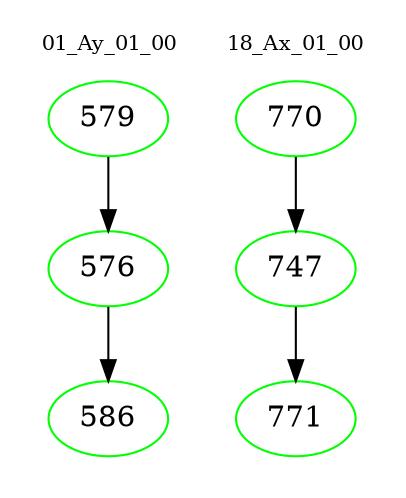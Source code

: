 digraph{
subgraph cluster_0 {
color = white
label = "01_Ay_01_00";
fontsize=10;
T0_579 [label="579", color="green"]
T0_579 -> T0_576 [color="black"]
T0_576 [label="576", color="green"]
T0_576 -> T0_586 [color="black"]
T0_586 [label="586", color="green"]
}
subgraph cluster_1 {
color = white
label = "18_Ax_01_00";
fontsize=10;
T1_770 [label="770", color="green"]
T1_770 -> T1_747 [color="black"]
T1_747 [label="747", color="green"]
T1_747 -> T1_771 [color="black"]
T1_771 [label="771", color="green"]
}
}
